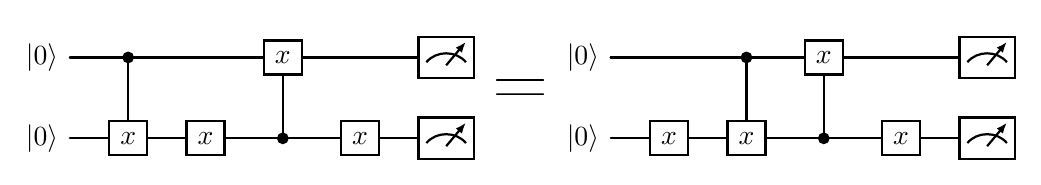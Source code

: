 \documentclass[border=6pt]{standalone}
\usepackage[utf8]{inputenc}
\usepackage[T1]{fontenc}
\usepackage{tikz}
\usetikzlibrary{quantikz2}
\begin{document}\begin{quantikz}
	\lstick{\ket{0}}	&	\ctrl{1}	&	\qw	&	\gate{x}	&	\qw	&	\meter{}\\
	\lstick{\ket{0}}	&	\gate{x}	&	\gate{x}	&	\ctrl{-1}	&	\gate{x}	&	\meter{}
\end{quantikz}
{\Huge{\textbf{=}}}
\begin{quantikz}
	\lstick{\ket{0}}	&	\qw	&	\ctrl{1}	&	\gate{x}	&	\qw	&	\meter{}\\
	\lstick{\ket{0}}	&	\gate{x}	&	\gate{x}	&	\ctrl{-1}	&	\gate{x}	&	\meter{}
\end{quantikz}
\end{document}